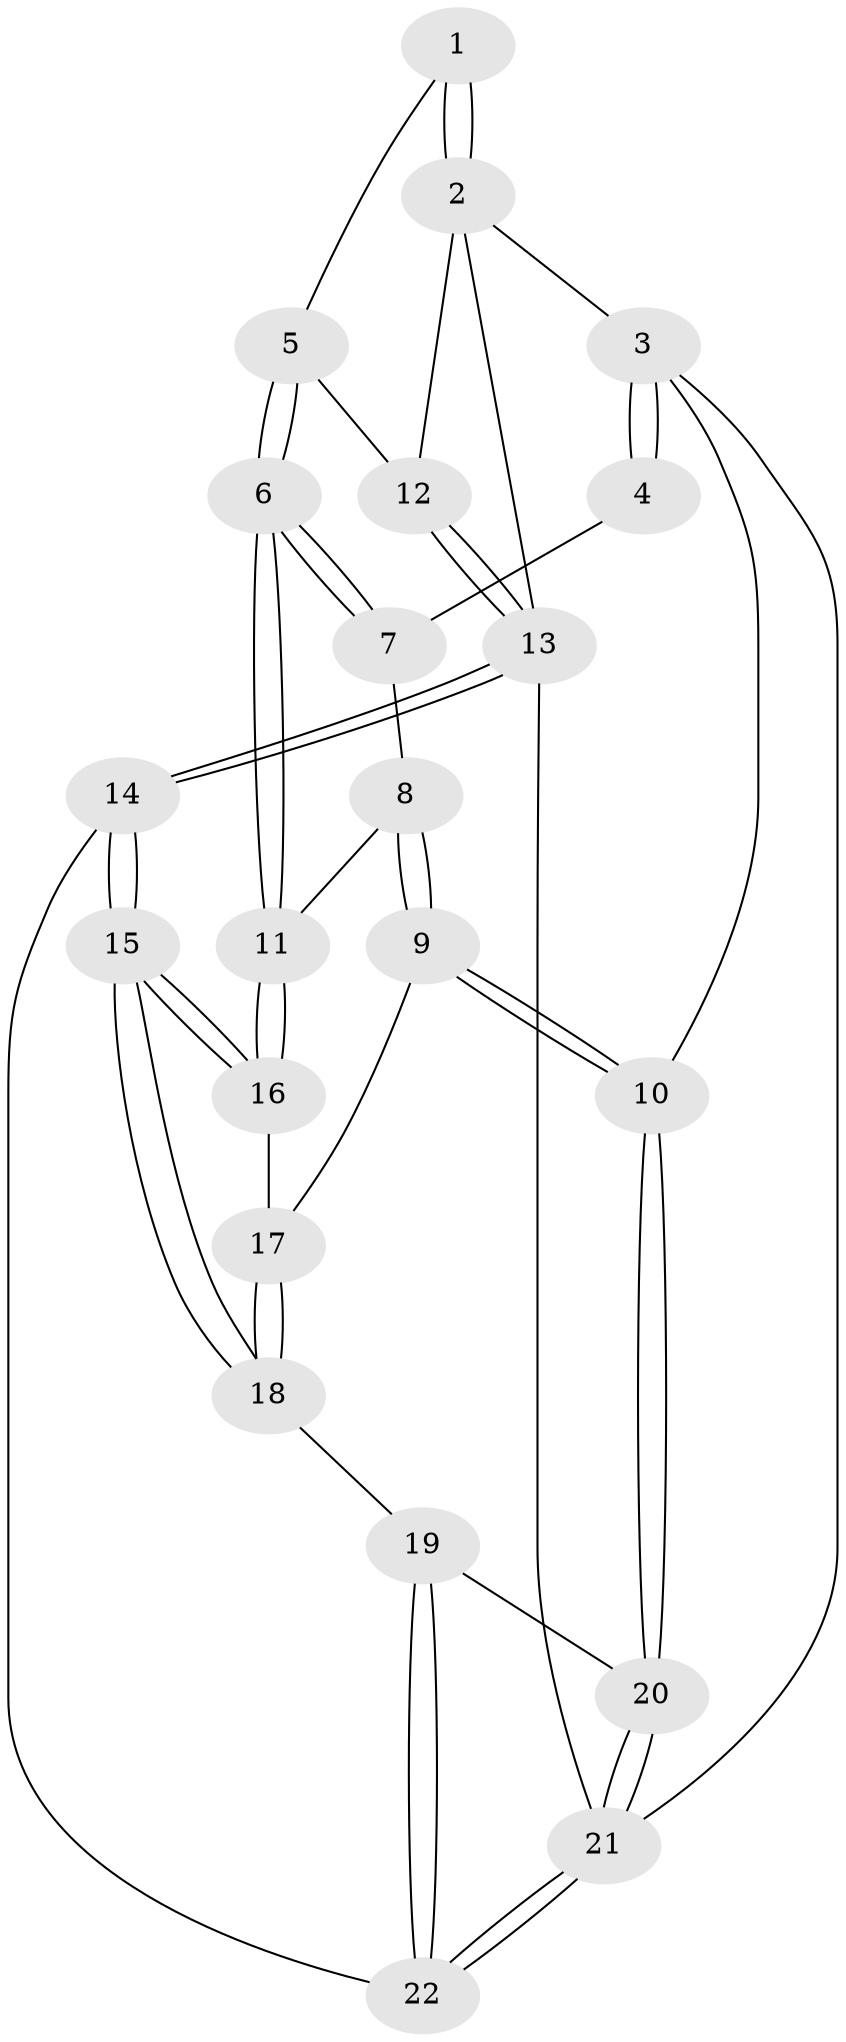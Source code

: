 // Generated by graph-tools (version 1.1) at 2025/46/02/15/25 05:46:28]
// undirected, 22 vertices, 52 edges
graph export_dot {
graph [start="1"]
  node [color=gray90,style=filled];
  1 [pos="+0.3731584637199207+0"];
  2 [pos="+1+0"];
  3 [pos="+0+0"];
  4 [pos="+0.24431875068416184+0"];
  5 [pos="+0.725830462329391+0.2914218064936742"];
  6 [pos="+0.5996312887421573+0.39255588395403174"];
  7 [pos="+0.2711580611957725+0.08728548943140656"];
  8 [pos="+0.23353432728690401+0.23247399753728493"];
  9 [pos="+0.1605813326453567+0.45474066262872553"];
  10 [pos="+0+0.4626625974668781"];
  11 [pos="+0.5945943823334516+0.400297987320674"];
  12 [pos="+0.8570384721227204+0.2429589839301672"];
  13 [pos="+1+1"];
  14 [pos="+0.8024481310354642+1"];
  15 [pos="+0.6506276031835065+0.7949234386339694"];
  16 [pos="+0.5300036109657758+0.506052334733201"];
  17 [pos="+0.29811784011810116+0.5276520560403528"];
  18 [pos="+0.24363744018837585+0.7815269179900807"];
  19 [pos="+0.21155105180325384+0.8474932997851492"];
  20 [pos="+0+0.5460349484352427"];
  21 [pos="+0+1"];
  22 [pos="+0.18718301322205697+1"];
  1 -- 2;
  1 -- 2;
  1 -- 5;
  2 -- 3;
  2 -- 12;
  2 -- 13;
  3 -- 4;
  3 -- 4;
  3 -- 10;
  3 -- 21;
  4 -- 7;
  5 -- 6;
  5 -- 6;
  5 -- 12;
  6 -- 7;
  6 -- 7;
  6 -- 11;
  6 -- 11;
  7 -- 8;
  8 -- 9;
  8 -- 9;
  8 -- 11;
  9 -- 10;
  9 -- 10;
  9 -- 17;
  10 -- 20;
  10 -- 20;
  11 -- 16;
  11 -- 16;
  12 -- 13;
  12 -- 13;
  13 -- 14;
  13 -- 14;
  13 -- 21;
  14 -- 15;
  14 -- 15;
  14 -- 22;
  15 -- 16;
  15 -- 16;
  15 -- 18;
  15 -- 18;
  16 -- 17;
  17 -- 18;
  17 -- 18;
  18 -- 19;
  19 -- 20;
  19 -- 22;
  19 -- 22;
  20 -- 21;
  20 -- 21;
  21 -- 22;
  21 -- 22;
}
